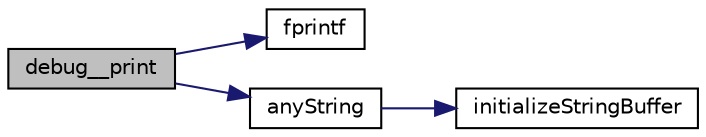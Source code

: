 digraph "debug__print"
{
  edge [fontname="Helvetica",fontsize="10",labelfontname="Helvetica",labelfontsize="10"];
  node [fontname="Helvetica",fontsize="10",shape=record];
  rankdir="LR";
  Node9 [label="debug__print",height=0.2,width=0.4,color="black", fillcolor="grey75", style="filled", fontcolor="black"];
  Node9 -> Node10 [color="midnightblue",fontsize="10",style="solid",fontname="Helvetica"];
  Node10 [label="fprintf",height=0.2,width=0.4,color="black", fillcolor="white", style="filled",URL="$d2/d8c/examplehs038_8m.html#ae272956ea74f28b2f067d455fead331f"];
  Node9 -> Node11 [color="midnightblue",fontsize="10",style="solid",fontname="Helvetica"];
  Node11 [label="anyString",height=0.2,width=0.4,color="black", fillcolor="white", style="filled",URL="$de/df6/meta__modelica_8c.html#a31284b9b8b8bfd41d63ef6dab0230824"];
  Node11 -> Node12 [color="midnightblue",fontsize="10",style="solid",fontname="Helvetica"];
  Node12 [label="initializeStringBuffer",height=0.2,width=0.4,color="black", fillcolor="white", style="filled",URL="$de/df6/meta__modelica_8c.html#a183bbed2bfbc0a4e72a9e507536eae87"];
}
